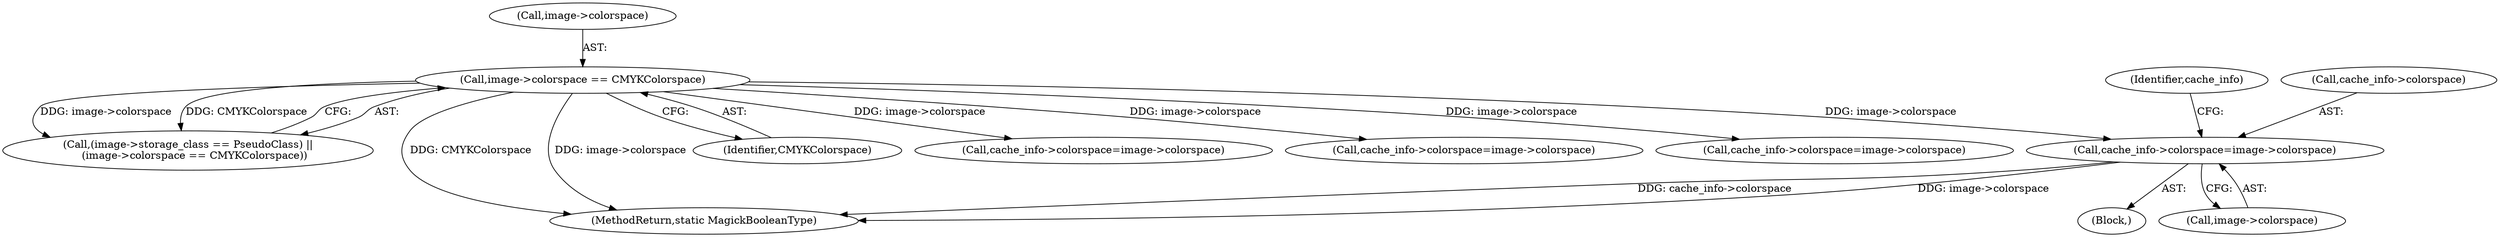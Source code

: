 digraph "0_ImageMagick_4e81ce8b07219c69a9aeccb0f7f7b927ca6db74c_0@pointer" {
"1000450" [label="(Call,cache_info->colorspace=image->colorspace)"];
"1000269" [label="(Call,image->colorspace == CMYKColorspace)"];
"1000364" [label="(Call,cache_info->colorspace=image->colorspace)"];
"1000454" [label="(Call,image->colorspace)"];
"1000263" [label="(Call,(image->storage_class == PseudoClass) ||\n    (image->colorspace == CMYKColorspace))"];
"1000459" [label="(Identifier,cache_info)"];
"1001174" [label="(MethodReturn,static MagickBooleanType)"];
"1000269" [label="(Call,image->colorspace == CMYKColorspace)"];
"1000273" [label="(Identifier,CMYKColorspace)"];
"1000270" [label="(Call,image->colorspace)"];
"1000656" [label="(Call,cache_info->colorspace=image->colorspace)"];
"1000450" [label="(Call,cache_info->colorspace=image->colorspace)"];
"1000449" [label="(Block,)"];
"1000451" [label="(Call,cache_info->colorspace)"];
"1000866" [label="(Call,cache_info->colorspace=image->colorspace)"];
"1000450" -> "1000449"  [label="AST: "];
"1000450" -> "1000454"  [label="CFG: "];
"1000451" -> "1000450"  [label="AST: "];
"1000454" -> "1000450"  [label="AST: "];
"1000459" -> "1000450"  [label="CFG: "];
"1000450" -> "1001174"  [label="DDG: cache_info->colorspace"];
"1000450" -> "1001174"  [label="DDG: image->colorspace"];
"1000269" -> "1000450"  [label="DDG: image->colorspace"];
"1000269" -> "1000263"  [label="AST: "];
"1000269" -> "1000273"  [label="CFG: "];
"1000270" -> "1000269"  [label="AST: "];
"1000273" -> "1000269"  [label="AST: "];
"1000263" -> "1000269"  [label="CFG: "];
"1000269" -> "1001174"  [label="DDG: CMYKColorspace"];
"1000269" -> "1001174"  [label="DDG: image->colorspace"];
"1000269" -> "1000263"  [label="DDG: image->colorspace"];
"1000269" -> "1000263"  [label="DDG: CMYKColorspace"];
"1000269" -> "1000364"  [label="DDG: image->colorspace"];
"1000269" -> "1000656"  [label="DDG: image->colorspace"];
"1000269" -> "1000866"  [label="DDG: image->colorspace"];
}
